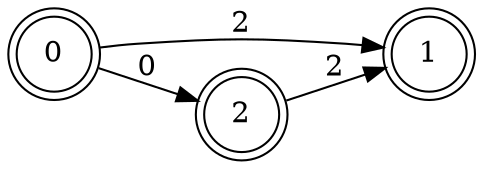 digraph Automata {
	rankdir=LR
	0 [label=0 shape=doublecircle]
	0 -> 1 [label=2]
	0 -> 2 [label=0]
	1 [label=1 shape=doublecircle]
	2 [label=2 shape=doublecircle]
	2 -> 1 [label=2]
}
